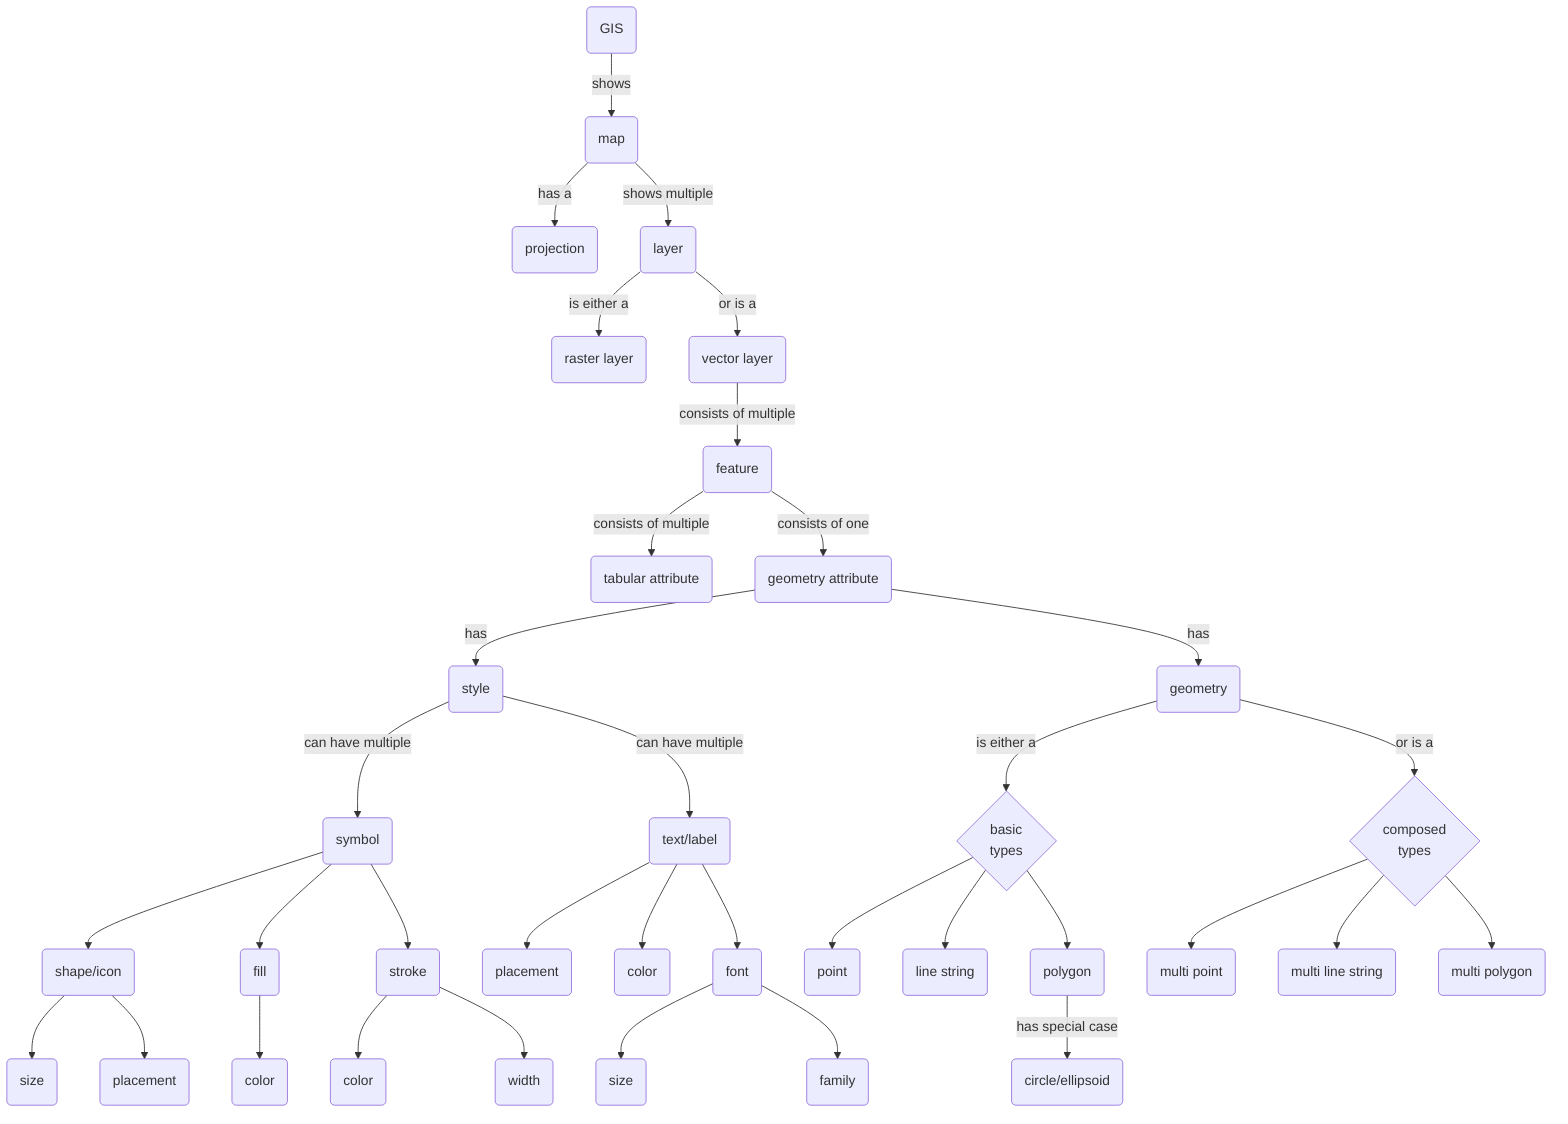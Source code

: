 flowchart TD
    Gis(GIS) -->|shows| Map(map)
    Map -->|has a| Proj(projection)
    Map -->|shows multiple| Layer(layer)
    Layer --> |is either a| Raster(raster layer)
    Layer --> |or is a| Vector(vector layer)
    Vector --> |consists of multiple| Feature(feature) 
    Feature --> |consists of multiple| TabAttr(tabular attribute)
    Feature --> |consists of one| GeomAttr(geometry attribute)
    GeomAttr --> |has| Style(style)
    Style --> |can have multiple| Symbol(symbol)
    Symbol --> Icon(shape/icon)
    Icon --> Size(size)
    Symbol --> Fill(fill)
    Fill --> FillColor(color)
    Stroke --> StrokeColor(color)
    Symbol --> Stroke(stroke)
    Stroke --> StrokeWidth(width)
    Style --> |can have multiple| Text(text/label)
    Icon --> SPlacement(placement)
    Text --> TPlacement(placement)
    Text --> TextColor(color)
    Text --> Font(font)
    Font --> FontSize(size)
    Font --> FontFamily(family)
    GeomAttr -->|has| Geom(geometry)
    Geom --> |is either a| BasicGeom{basic\ntypes}
    Geom --> |or is a| ComposedGeom{composed\ntypes}
    BasicGeom --> Point(point)
    BasicGeom --> LineString(line string)
    BasicGeom --> Polygon(polygon)
    Polygon -->|has special case| Circle(circle/ellipsoid)

    ComposedGeom --> MPoint(multi point)
    ComposedGeom --> MLineString(multi line string)
    ComposedGeom --> MPolygon(multi polygon)